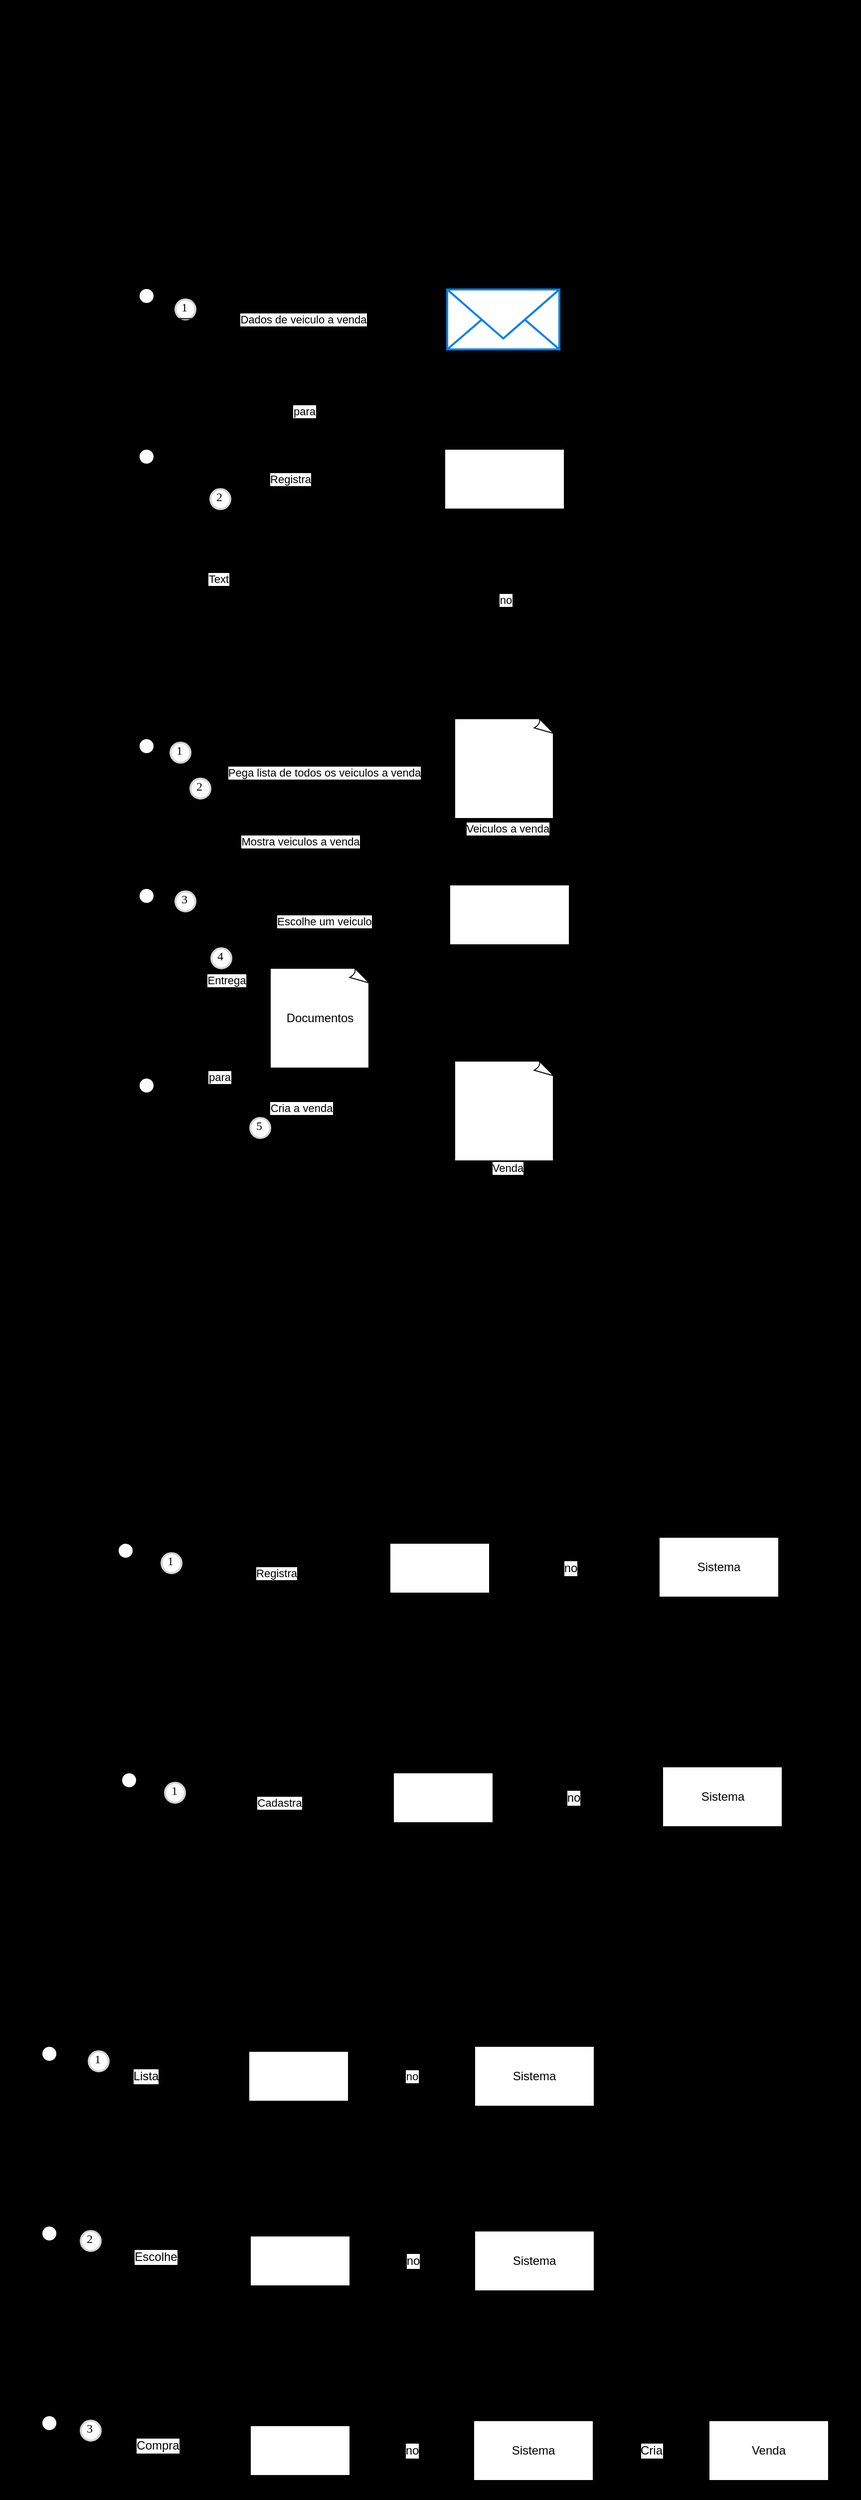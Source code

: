 <mxfile>
    <diagram id="TOWprPbEWLXmO6JBpuIp" name="Page-1">
        <mxGraphModel dx="2246" dy="1574" grid="1" gridSize="10" guides="1" tooltips="1" connect="1" arrows="1" fold="1" page="1" pageScale="1" pageWidth="850" pageHeight="1100" background="#000000" math="0" shadow="0">
            <root>
                <mxCell id="0"/>
                <mxCell id="1" parent="0"/>
                <mxCell id="176" value="&lt;font style=&quot;font-size: 36px;&quot;&gt;&lt;b&gt;2. Venda do Veiculo&lt;/b&gt;&lt;/font&gt;" style="text;html=1;align=center;verticalAlign=middle;resizable=0;points=[];autosize=1;strokeColor=none;fillColor=none;" parent="1" vertex="1">
                    <mxGeometry y="151" width="360" height="60" as="geometry"/>
                </mxCell>
                <mxCell id="204" style="edgeStyle=none;html=1;fontSize=12;entryX=0;entryY=0.5;entryDx=0;entryDy=0;" parent="1" source="27" target="143" edge="1">
                    <mxGeometry relative="1" as="geometry">
                        <mxPoint x="203.5" y="1665" as="targetPoint"/>
                    </mxGeometry>
                </mxCell>
                <mxCell id="206" value="Lista" style="edgeLabel;html=1;align=center;verticalAlign=middle;resizable=0;points=[];fontSize=12;" parent="204" vertex="1" connectable="0">
                    <mxGeometry x="-0.374" y="-2" relative="1" as="geometry">
                        <mxPoint x="23" y="-2" as="offset"/>
                    </mxGeometry>
                </mxCell>
                <mxCell id="27" value="Cliente" style="shape=umlActor;verticalLabelPosition=bottom;verticalAlign=top;html=1;outlineConnect=0;" parent="1" vertex="1">
                    <mxGeometry x="23.5" y="1630" width="30" height="60" as="geometry"/>
                </mxCell>
                <mxCell id="49" style="edgeStyle=none;html=1;entryX=0;entryY=0.5;entryDx=0;entryDy=0;entryPerimeter=0;" parent="1" source="51" target="62" edge="1">
                    <mxGeometry relative="1" as="geometry">
                        <mxPoint x="440" y="350" as="targetPoint"/>
                    </mxGeometry>
                </mxCell>
                <mxCell id="61" value="Pega lista de todos os veiculos a venda" style="edgeLabel;html=1;align=center;verticalAlign=middle;resizable=0;points=[];" parent="49" vertex="1" connectable="0">
                    <mxGeometry x="0.109" y="-4" relative="1" as="geometry">
                        <mxPoint as="offset"/>
                    </mxGeometry>
                </mxCell>
                <mxCell id="63" value="Veiculos a venda" style="edgeLabel;html=1;align=center;verticalAlign=middle;resizable=0;points=[];" parent="49" vertex="1" connectable="0">
                    <mxGeometry x="0.109" y="-4" relative="1" as="geometry">
                        <mxPoint x="184" y="56" as="offset"/>
                    </mxGeometry>
                </mxCell>
                <mxCell id="86" value="Venda" style="edgeLabel;html=1;align=center;verticalAlign=middle;resizable=0;points=[];" parent="49" vertex="1" connectable="0">
                    <mxGeometry x="0.109" y="-4" relative="1" as="geometry">
                        <mxPoint x="184" y="396" as="offset"/>
                    </mxGeometry>
                </mxCell>
                <mxCell id="79" style="edgeStyle=none;html=1;entryX=0.015;entryY=0.5;entryDx=0;entryDy=0;entryPerimeter=0;" parent="1" source="51" edge="1">
                    <mxGeometry relative="1" as="geometry">
                        <mxPoint x="441.5" y="496.5" as="targetPoint"/>
                    </mxGeometry>
                </mxCell>
                <mxCell id="80" value="Mostra veiculos a venda" style="edgeLabel;html=1;align=center;verticalAlign=middle;resizable=0;points=[];" parent="79" vertex="1" connectable="0">
                    <mxGeometry x="-0.066" relative="1" as="geometry">
                        <mxPoint x="3" as="offset"/>
                    </mxGeometry>
                </mxCell>
                <mxCell id="51" value="Vendedor" style="shape=umlActor;verticalLabelPosition=bottom;verticalAlign=top;html=1;outlineConnect=0;" parent="1" vertex="1">
                    <mxGeometry x="121" y="320" width="30" height="60" as="geometry"/>
                </mxCell>
                <mxCell id="58" value="1" style="ellipse;whiteSpace=wrap;html=1;aspect=fixed;strokeWidth=2;fontFamily=Tahoma;spacingBottom=4;spacingRight=2;strokeColor=#d3d3d3;" parent="1" vertex="1">
                    <mxGeometry x="160" y="324" width="20" height="20" as="geometry"/>
                </mxCell>
                <mxCell id="62" value="" style="whiteSpace=wrap;html=1;shape=mxgraph.basic.document" parent="1" vertex="1">
                    <mxGeometry x="445" y="300" width="100" height="100" as="geometry"/>
                </mxCell>
                <mxCell id="95" style="edgeStyle=none;html=1;entryX=0;entryY=0.5;entryDx=0;entryDy=0;entryPerimeter=0;" parent="1" source="65" target="94" edge="1">
                    <mxGeometry relative="1" as="geometry"/>
                </mxCell>
                <mxCell id="99" value="Entrega" style="edgeLabel;html=1;align=center;verticalAlign=middle;resizable=0;points=[];" parent="95" vertex="1" connectable="0">
                    <mxGeometry x="0.173" y="1" relative="1" as="geometry">
                        <mxPoint y="-1" as="offset"/>
                    </mxGeometry>
                </mxCell>
                <mxCell id="65" value="Cliente" style="shape=umlActor;verticalLabelPosition=bottom;verticalAlign=top;html=1;outlineConnect=0;" parent="1" vertex="1">
                    <mxGeometry x="121" y="470" width="30" height="60" as="geometry"/>
                </mxCell>
                <mxCell id="71" style="edgeStyle=none;html=1;" parent="1" edge="1">
                    <mxGeometry relative="1" as="geometry">
                        <mxPoint x="156" y="499" as="sourcePoint"/>
                        <mxPoint x="440" y="499" as="targetPoint"/>
                    </mxGeometry>
                </mxCell>
                <mxCell id="72" value="Escolhe um veiculo" style="edgeLabel;html=1;align=center;verticalAlign=middle;resizable=0;points=[];" parent="71" vertex="1" connectable="0">
                    <mxGeometry x="0.109" y="-4" relative="1" as="geometry">
                        <mxPoint as="offset"/>
                    </mxGeometry>
                </mxCell>
                <mxCell id="74" value="3" style="ellipse;whiteSpace=wrap;html=1;aspect=fixed;strokeWidth=2;fontFamily=Tahoma;spacingBottom=4;spacingRight=2;strokeColor=#d3d3d3;" parent="1" vertex="1">
                    <mxGeometry x="165" y="473" width="20" height="20" as="geometry"/>
                </mxCell>
                <mxCell id="75" value="" style="group" parent="1" vertex="1" connectable="0">
                    <mxGeometry x="440" y="486.5" width="120" height="63.5" as="geometry"/>
                </mxCell>
                <mxCell id="77" value="Veiculo" style="text;html=1;strokeColor=none;fillColor=none;align=center;verticalAlign=middle;whiteSpace=wrap;rounded=0;" parent="75" vertex="1">
                    <mxGeometry x="10" y="33.5" width="100" height="30" as="geometry"/>
                </mxCell>
                <mxCell id="140" value="" style="rounded=0;whiteSpace=wrap;html=1;" parent="75" vertex="1">
                    <mxGeometry y="-20" width="120" height="60" as="geometry"/>
                </mxCell>
                <mxCell id="81" value="2" style="ellipse;whiteSpace=wrap;html=1;aspect=fixed;strokeWidth=2;fontFamily=Tahoma;spacingBottom=4;spacingRight=2;strokeColor=#d3d3d3;" parent="1" vertex="1">
                    <mxGeometry x="180" y="360" width="20" height="20" as="geometry"/>
                </mxCell>
                <mxCell id="88" style="edgeStyle=none;html=1;entryX=0;entryY=0.5;entryDx=0;entryDy=0;entryPerimeter=0;" parent="1" source="82" edge="1">
                    <mxGeometry relative="1" as="geometry">
                        <mxPoint x="445" y="690" as="targetPoint"/>
                    </mxGeometry>
                </mxCell>
                <mxCell id="89" value="Cria a venda" style="edgeLabel;html=1;align=center;verticalAlign=middle;resizable=0;points=[];" parent="88" vertex="1" connectable="0">
                    <mxGeometry x="-0.134" y="2" relative="1" as="geometry">
                        <mxPoint x="12" y="2" as="offset"/>
                    </mxGeometry>
                </mxCell>
                <mxCell id="82" value="Vendedor" style="shape=umlActor;verticalLabelPosition=bottom;verticalAlign=top;html=1;outlineConnect=0;" parent="1" vertex="1">
                    <mxGeometry x="121" y="660" width="30" height="60" as="geometry"/>
                </mxCell>
                <mxCell id="83" value="5" style="ellipse;whiteSpace=wrap;html=1;aspect=fixed;strokeWidth=2;fontFamily=Tahoma;spacingBottom=4;spacingRight=2;strokeColor=#d3d3d3;" parent="1" vertex="1">
                    <mxGeometry x="240" y="700" width="20" height="20" as="geometry"/>
                </mxCell>
                <mxCell id="85" value="" style="whiteSpace=wrap;html=1;shape=mxgraph.basic.document" parent="1" vertex="1">
                    <mxGeometry x="445" y="643" width="100" height="100" as="geometry"/>
                </mxCell>
                <mxCell id="96" style="edgeStyle=none;html=1;" parent="1" source="94" edge="1">
                    <mxGeometry relative="1" as="geometry">
                        <mxPoint x="150" y="690" as="targetPoint"/>
                    </mxGeometry>
                </mxCell>
                <mxCell id="100" value="para" style="edgeLabel;html=1;align=center;verticalAlign=middle;resizable=0;points=[];" parent="96" vertex="1" connectable="0">
                    <mxGeometry x="-0.307" y="-2" relative="1" as="geometry">
                        <mxPoint x="-12" y="11" as="offset"/>
                    </mxGeometry>
                </mxCell>
                <mxCell id="94" value="Documentos" style="whiteSpace=wrap;html=1;shape=mxgraph.basic.document" parent="1" vertex="1">
                    <mxGeometry x="260" y="550" width="100" height="100" as="geometry"/>
                </mxCell>
                <mxCell id="97" value="4" style="ellipse;whiteSpace=wrap;html=1;aspect=fixed;strokeWidth=2;fontFamily=Tahoma;spacingBottom=4;spacingRight=2;strokeColor=#d3d3d3;" parent="1" vertex="1">
                    <mxGeometry x="201" y="530" width="20" height="20" as="geometry"/>
                </mxCell>
                <mxCell id="102" value="" style="strokeWidth=2;html=1;shape=mxgraph.flowchart.annotation_2;align=left;labelPosition=right;pointerEvents=1;" parent="1" vertex="1">
                    <mxGeometry x="545" y="300" width="50" height="100" as="geometry"/>
                </mxCell>
                <mxCell id="104" value="É uma grande lista com os dados de todos os veiculos a venda" style="text;html=1;strokeColor=none;fillColor=none;align=center;verticalAlign=middle;whiteSpace=wrap;rounded=0;" parent="1" vertex="1">
                    <mxGeometry x="580" y="300" width="150" height="100" as="geometry"/>
                </mxCell>
                <mxCell id="105" value="" style="strokeWidth=2;html=1;shape=mxgraph.flowchart.annotation_2;align=left;labelPosition=right;pointerEvents=1;" parent="1" vertex="1">
                    <mxGeometry x="545" y="643" width="50" height="100" as="geometry"/>
                </mxCell>
                <mxCell id="106" value="É um documento com todas as informacoes a respeito da venda, dados do cliente e do veiculo." style="text;html=1;strokeColor=none;fillColor=none;align=center;verticalAlign=middle;whiteSpace=wrap;rounded=0;" parent="1" vertex="1">
                    <mxGeometry x="570" y="643" width="150" height="100" as="geometry"/>
                </mxCell>
                <mxCell id="109" value="&lt;font style=&quot;font-size: 48px;&quot;&gt;Dominio Puro&lt;/font&gt;" style="text;html=1;strokeColor=none;fillColor=none;align=center;verticalAlign=middle;whiteSpace=wrap;rounded=0;" parent="1" vertex="1">
                    <mxGeometry x="121" y="-420" width="635" height="170" as="geometry"/>
                </mxCell>
                <mxCell id="111" value="Sistema" style="rounded=0;whiteSpace=wrap;html=1;" parent="1" vertex="1">
                    <mxGeometry x="465" y="1630" width="120" height="60" as="geometry"/>
                </mxCell>
                <mxCell id="141" value="" style="group" parent="1" vertex="1" connectable="0">
                    <mxGeometry x="228.5" y="1645" width="120" height="63.5" as="geometry"/>
                </mxCell>
                <mxCell id="142" value="Veiculo" style="text;html=1;strokeColor=none;fillColor=none;align=center;verticalAlign=middle;whiteSpace=wrap;rounded=0;" parent="141" vertex="1">
                    <mxGeometry x="10" y="33.5" width="100" height="30" as="geometry"/>
                </mxCell>
                <mxCell id="143" value="" style="rounded=0;whiteSpace=wrap;html=1;" parent="141" vertex="1">
                    <mxGeometry x="10" y="-10" width="100" height="50" as="geometry"/>
                </mxCell>
                <mxCell id="149" style="edgeStyle=none;html=1;entryX=0;entryY=0.5;entryDx=0;entryDy=0;" parent="1" source="144" target="148" edge="1">
                    <mxGeometry relative="1" as="geometry"/>
                </mxCell>
                <mxCell id="151" value="Registra" style="edgeLabel;html=1;align=center;verticalAlign=middle;resizable=0;points=[];" parent="149" vertex="1" connectable="0">
                    <mxGeometry x="-0.204" y="1" relative="1" as="geometry">
                        <mxPoint x="16" y="1" as="offset"/>
                    </mxGeometry>
                </mxCell>
                <mxCell id="144" value="Operador 2" style="shape=umlActor;verticalLabelPosition=bottom;verticalAlign=top;html=1;outlineConnect=0;" parent="1" vertex="1">
                    <mxGeometry x="121" y="30" width="30" height="60" as="geometry"/>
                </mxCell>
                <mxCell id="146" value="" style="group" parent="1" vertex="1" connectable="0">
                    <mxGeometry x="435" y="50" width="120" height="63.5" as="geometry"/>
                </mxCell>
                <mxCell id="147" value="Veiculo" style="text;html=1;strokeColor=none;fillColor=none;align=center;verticalAlign=middle;whiteSpace=wrap;rounded=0;" parent="146" vertex="1">
                    <mxGeometry x="10" y="33.5" width="100" height="30" as="geometry"/>
                </mxCell>
                <mxCell id="148" value="" style="rounded=0;whiteSpace=wrap;html=1;" parent="146" vertex="1">
                    <mxGeometry y="-20" width="120" height="60" as="geometry"/>
                </mxCell>
                <mxCell id="150" style="edgeStyle=none;html=1;exitX=0.5;exitY=1;exitDx=0;exitDy=0;entryX=0.5;entryY=0;entryDx=0;entryDy=0;entryPerimeter=0;" parent="1" source="147" target="62" edge="1">
                    <mxGeometry relative="1" as="geometry"/>
                </mxCell>
                <mxCell id="152" value="no" style="edgeLabel;html=1;align=center;verticalAlign=middle;resizable=0;points=[];" parent="150" vertex="1" connectable="0">
                    <mxGeometry x="-0.281" y="1" relative="1" as="geometry">
                        <mxPoint as="offset"/>
                    </mxGeometry>
                </mxCell>
                <mxCell id="153" value="1" style="ellipse;whiteSpace=wrap;html=1;aspect=fixed;strokeWidth=2;fontFamily=Tahoma;spacingBottom=4;spacingRight=2;strokeColor=#d3d3d3;" parent="1" vertex="1">
                    <mxGeometry x="165" y="-120" width="20" height="20" as="geometry"/>
                </mxCell>
                <mxCell id="155" value="" style="endArrow=none;dashed=1;html=1;" parent="1" edge="1">
                    <mxGeometry width="50" height="50" relative="1" as="geometry">
                        <mxPoint y="150" as="sourcePoint"/>
                        <mxPoint x="850" y="150" as="targetPoint"/>
                    </mxGeometry>
                </mxCell>
                <mxCell id="269" value="Text" style="edgeLabel;html=1;align=center;verticalAlign=middle;resizable=0;points=[];" vertex="1" connectable="0" parent="155">
                    <mxGeometry x="-0.514" y="-10" relative="1" as="geometry">
                        <mxPoint x="1" as="offset"/>
                    </mxGeometry>
                </mxCell>
                <mxCell id="160" value="" style="group" parent="1" vertex="1" connectable="0">
                    <mxGeometry x="437.5" y="-130" width="112.5" height="90" as="geometry"/>
                </mxCell>
                <mxCell id="158" value="" style="html=1;verticalLabelPosition=bottom;align=center;labelBackgroundColor=#ffffff;verticalAlign=top;strokeWidth=2;strokeColor=#0080F0;shadow=0;dashed=0;shape=mxgraph.ios7.icons.mail;" parent="160" vertex="1">
                    <mxGeometry width="112.5" height="60" as="geometry"/>
                </mxCell>
                <mxCell id="159" value="Email" style="text;html=1;strokeColor=none;fillColor=none;align=center;verticalAlign=middle;whiteSpace=wrap;rounded=0;" parent="160" vertex="1">
                    <mxGeometry x="29.25" y="60" width="54" height="30" as="geometry"/>
                </mxCell>
                <mxCell id="162" value="para" style="edgeStyle=none;html=1;" parent="1" edge="1">
                    <mxGeometry relative="1" as="geometry">
                        <mxPoint x="436.5" y="-71.875" as="sourcePoint"/>
                        <mxPoint x="150" y="53.598" as="targetPoint"/>
                        <Array as="points">
                            <mxPoint x="299" y="-10"/>
                        </Array>
                    </mxGeometry>
                </mxCell>
                <mxCell id="164" value="2" style="ellipse;whiteSpace=wrap;html=1;aspect=fixed;strokeWidth=2;fontFamily=Tahoma;spacingBottom=4;spacingRight=2;strokeColor=#d3d3d3;" parent="1" vertex="1">
                    <mxGeometry x="200" y="70" width="20" height="20" as="geometry"/>
                </mxCell>
                <mxCell id="170" value="Dados de veiculo a venda" style="edgeStyle=none;html=1;entryX=-0.013;entryY=0.508;entryDx=0;entryDy=0;entryPerimeter=0;" parent="1" source="169" target="158" edge="1">
                    <mxGeometry relative="1" as="geometry"/>
                </mxCell>
                <mxCell id="169" value="Operador 1" style="shape=umlActor;verticalLabelPosition=bottom;verticalAlign=top;html=1;outlineConnect=0;" parent="1" vertex="1">
                    <mxGeometry x="121" y="-131" width="30" height="60" as="geometry"/>
                </mxCell>
                <mxCell id="178" value="" style="endArrow=none;dashed=1;html=1;" parent="1" edge="1">
                    <mxGeometry width="50" height="50" relative="1" as="geometry">
                        <mxPoint y="-238" as="sourcePoint"/>
                        <mxPoint x="850" y="-238" as="targetPoint"/>
                    </mxGeometry>
                </mxCell>
                <mxCell id="180" value="&lt;font style=&quot;font-size: 36px;&quot;&gt;&lt;b&gt;1. Registro do veiculo&lt;/b&gt;&lt;/font&gt;" style="text;html=1;align=center;verticalAlign=middle;resizable=0;points=[];autosize=1;strokeColor=none;fillColor=none;" parent="1" vertex="1">
                    <mxGeometry y="-240" width="400" height="60" as="geometry"/>
                </mxCell>
                <mxCell id="182" value="" style="endArrow=none;dashed=1;html=1;" parent="1" edge="1">
                    <mxGeometry width="50" height="50" relative="1" as="geometry">
                        <mxPoint y="820" as="sourcePoint"/>
                        <mxPoint x="850" y="820" as="targetPoint"/>
                    </mxGeometry>
                </mxCell>
                <mxCell id="185" value="" style="endArrow=none;dashed=1;html=1;" parent="1" edge="1">
                    <mxGeometry width="50" height="50" relative="1" as="geometry">
                        <mxPoint y="943" as="sourcePoint"/>
                        <mxPoint x="850" y="943" as="targetPoint"/>
                    </mxGeometry>
                </mxCell>
                <mxCell id="186" value="&lt;b style=&quot;font-size: 36px;&quot;&gt;1. Registro do veiculo&lt;/b&gt;" style="text;html=1;align=center;verticalAlign=middle;resizable=0;points=[];autosize=1;strokeColor=none;fillColor=none;" parent="1" vertex="1">
                    <mxGeometry y="941" width="400" height="60" as="geometry"/>
                </mxCell>
                <mxCell id="187" value="Operador" style="shape=umlActor;verticalLabelPosition=bottom;verticalAlign=top;html=1;outlineConnect=0;" parent="1" vertex="1">
                    <mxGeometry x="100" y="1126" width="30" height="60" as="geometry"/>
                </mxCell>
                <mxCell id="188" style="edgeStyle=none;html=1;" parent="1" edge="1">
                    <mxGeometry relative="1" as="geometry">
                        <mxPoint x="380" y="1156" as="targetPoint"/>
                        <mxPoint x="130.0" y="1155.996" as="sourcePoint"/>
                    </mxGeometry>
                </mxCell>
                <mxCell id="189" value="Registra" style="edgeLabel;html=1;align=center;verticalAlign=middle;resizable=0;points=[];" parent="188" vertex="1" connectable="0">
                    <mxGeometry x="0.349" y="3" relative="1" as="geometry">
                        <mxPoint x="-33" y="3" as="offset"/>
                    </mxGeometry>
                </mxCell>
                <mxCell id="190" value="" style="group" parent="1" vertex="1" connectable="0">
                    <mxGeometry x="370" y="1136" width="120" height="63.5" as="geometry"/>
                </mxCell>
                <mxCell id="191" value="Veiculo" style="text;html=1;strokeColor=none;fillColor=none;align=center;verticalAlign=middle;whiteSpace=wrap;rounded=0;" parent="190" vertex="1">
                    <mxGeometry x="10" y="33.5" width="100" height="30" as="geometry"/>
                </mxCell>
                <mxCell id="192" value="" style="rounded=0;whiteSpace=wrap;html=1;" parent="190" vertex="1">
                    <mxGeometry x="10" y="-10" width="100" height="50" as="geometry"/>
                </mxCell>
                <mxCell id="193" value="1" style="ellipse;whiteSpace=wrap;html=1;aspect=fixed;strokeWidth=2;fontFamily=Tahoma;spacingBottom=4;spacingRight=2;strokeColor=#d3d3d3;" parent="1" vertex="1">
                    <mxGeometry x="151" y="1136" width="20" height="20" as="geometry"/>
                </mxCell>
                <mxCell id="194" value="Sistema" style="rounded=0;whiteSpace=wrap;html=1;" parent="1" vertex="1">
                    <mxGeometry x="650" y="1120" width="120" height="60" as="geometry"/>
                </mxCell>
                <mxCell id="197" style="edgeStyle=none;html=1;entryX=0;entryY=0.5;entryDx=0;entryDy=0;fontSize=12;" parent="1" source="192" target="194" edge="1">
                    <mxGeometry relative="1" as="geometry"/>
                </mxCell>
                <mxCell id="198" value="no" style="edgeLabel;html=1;align=center;verticalAlign=middle;resizable=0;points=[];fontSize=12;" parent="197" vertex="1" connectable="0">
                    <mxGeometry x="-0.334" y="-3" relative="1" as="geometry">
                        <mxPoint x="24" y="-3" as="offset"/>
                    </mxGeometry>
                </mxCell>
                <mxCell id="199" value="&lt;b style=&quot;font-size: 36px;&quot;&gt;2. Venda do Veiculo&lt;/b&gt;" style="text;html=1;align=center;verticalAlign=middle;resizable=0;points=[];autosize=1;strokeColor=none;fillColor=none;" parent="1" vertex="1">
                    <mxGeometry x="4" y="1500" width="360" height="60" as="geometry"/>
                </mxCell>
                <mxCell id="200" value="" style="endArrow=none;dashed=1;html=1;" parent="1" edge="1">
                    <mxGeometry width="50" height="50" relative="1" as="geometry">
                        <mxPoint x="-10" y="1500" as="sourcePoint"/>
                        <mxPoint x="840" y="1500" as="targetPoint"/>
                    </mxGeometry>
                </mxCell>
                <mxCell id="214" value="&lt;font style=&quot;font-size: 48px;&quot;&gt;Dominio digitalizado&lt;/font&gt;" style="text;html=1;strokeColor=none;fillColor=none;align=center;verticalAlign=middle;whiteSpace=wrap;rounded=0;" parent="1" vertex="1">
                    <mxGeometry x="108" y="790" width="635" height="170" as="geometry"/>
                </mxCell>
                <mxCell id="234" value="Escolhe" style="edgeStyle=none;html=1;fontSize=12;entryX=0;entryY=0.428;entryDx=0;entryDy=0;entryPerimeter=0;" parent="1" edge="1">
                    <mxGeometry relative="1" as="geometry">
                        <mxPoint x="240" y="1841.4" as="targetPoint"/>
                        <mxPoint x="50" y="1841" as="sourcePoint"/>
                    </mxGeometry>
                </mxCell>
                <mxCell id="233" value="Cliente" style="shape=umlActor;verticalLabelPosition=bottom;verticalAlign=top;html=1;outlineConnect=0;" parent="1" vertex="1">
                    <mxGeometry x="23.5" y="1810" width="30" height="60" as="geometry"/>
                </mxCell>
                <mxCell id="236" value="Compra" style="edgeStyle=none;html=1;fontSize=12;" parent="1" source="235" edge="1">
                    <mxGeometry relative="1" as="geometry">
                        <mxPoint x="240" y="2030" as="targetPoint"/>
                    </mxGeometry>
                </mxCell>
                <mxCell id="235" value="Cliente" style="shape=umlActor;verticalLabelPosition=bottom;verticalAlign=top;html=1;outlineConnect=0;" parent="1" vertex="1">
                    <mxGeometry x="23.5" y="2000" width="30" height="60" as="geometry"/>
                </mxCell>
                <mxCell id="237" value="1" style="ellipse;whiteSpace=wrap;html=1;aspect=fixed;strokeWidth=2;fontFamily=Tahoma;spacingBottom=4;spacingRight=2;strokeColor=#d3d3d3;" parent="1" vertex="1">
                    <mxGeometry x="78" y="1635" width="20" height="20" as="geometry"/>
                </mxCell>
                <mxCell id="238" value="2" style="ellipse;whiteSpace=wrap;html=1;aspect=fixed;strokeWidth=2;fontFamily=Tahoma;spacingBottom=4;spacingRight=2;strokeColor=#d3d3d3;" parent="1" vertex="1">
                    <mxGeometry x="70" y="1815" width="20" height="20" as="geometry"/>
                </mxCell>
                <mxCell id="239" value="3" style="ellipse;whiteSpace=wrap;html=1;aspect=fixed;strokeWidth=2;fontFamily=Tahoma;spacingBottom=4;spacingRight=2;strokeColor=#d3d3d3;" parent="1" vertex="1">
                    <mxGeometry x="70" y="2005" width="20" height="20" as="geometry"/>
                </mxCell>
                <mxCell id="241" value="" style="group" parent="1" vertex="1" connectable="0">
                    <mxGeometry x="230" y="1830" width="120" height="63.5" as="geometry"/>
                </mxCell>
                <mxCell id="242" value="Veiculo" style="text;html=1;strokeColor=none;fillColor=none;align=center;verticalAlign=middle;whiteSpace=wrap;rounded=0;" parent="241" vertex="1">
                    <mxGeometry x="10" y="33.5" width="100" height="30" as="geometry"/>
                </mxCell>
                <mxCell id="243" value="" style="rounded=0;whiteSpace=wrap;html=1;" parent="241" vertex="1">
                    <mxGeometry x="10" y="-10" width="100" height="50" as="geometry"/>
                </mxCell>
                <mxCell id="244" value="" style="group" parent="1" vertex="1" connectable="0">
                    <mxGeometry x="230" y="2020" width="120" height="63.5" as="geometry"/>
                </mxCell>
                <mxCell id="245" value="Veiculo" style="text;html=1;strokeColor=none;fillColor=none;align=center;verticalAlign=middle;whiteSpace=wrap;rounded=0;" parent="244" vertex="1">
                    <mxGeometry x="10" y="33.5" width="100" height="30" as="geometry"/>
                </mxCell>
                <mxCell id="246" value="" style="rounded=0;whiteSpace=wrap;html=1;" parent="244" vertex="1">
                    <mxGeometry x="10" y="-10" width="100" height="50" as="geometry"/>
                </mxCell>
                <mxCell id="247" value="Sistema" style="rounded=0;whiteSpace=wrap;html=1;" parent="1" vertex="1">
                    <mxGeometry x="465" y="1815" width="120" height="60" as="geometry"/>
                </mxCell>
                <mxCell id="253" value="Cria" style="edgeStyle=none;html=1;fontSize=12;" parent="1" source="248" edge="1">
                    <mxGeometry relative="1" as="geometry">
                        <mxPoint x="700" y="2035" as="targetPoint"/>
                    </mxGeometry>
                </mxCell>
                <mxCell id="248" value="Sistema" style="rounded=0;whiteSpace=wrap;html=1;" parent="1" vertex="1">
                    <mxGeometry x="464" y="2005" width="120" height="60" as="geometry"/>
                </mxCell>
                <mxCell id="251" value="no" style="edgeStyle=none;html=1;entryX=0;entryY=0.5;entryDx=0;entryDy=0;fontSize=12;" parent="1" source="243" target="247" edge="1">
                    <mxGeometry relative="1" as="geometry"/>
                </mxCell>
                <mxCell id="252" value="no" style="edgeStyle=none;html=1;entryX=0;entryY=0.5;entryDx=0;entryDy=0;fontSize=12;" parent="1" source="246" target="248" edge="1">
                    <mxGeometry relative="1" as="geometry"/>
                </mxCell>
                <mxCell id="255" value="Venda" style="rounded=0;whiteSpace=wrap;html=1;" parent="1" vertex="1">
                    <mxGeometry x="700" y="2005" width="120" height="60" as="geometry"/>
                </mxCell>
                <mxCell id="257" value="" style="endArrow=none;dashed=1;html=1;" edge="1" parent="1">
                    <mxGeometry width="50" height="50" relative="1" as="geometry">
                        <mxPoint y="1222" as="sourcePoint"/>
                        <mxPoint x="850" y="1222" as="targetPoint"/>
                    </mxGeometry>
                </mxCell>
                <mxCell id="258" value="&lt;font style=&quot;font-size: 36px;&quot;&gt;&lt;b&gt;1.1 Cadastro do cliente&lt;/b&gt;&lt;/font&gt;" style="text;html=1;align=center;verticalAlign=middle;resizable=0;points=[];autosize=1;strokeColor=none;fillColor=none;" vertex="1" parent="1">
                    <mxGeometry x="-10" y="1220" width="420" height="60" as="geometry"/>
                </mxCell>
                <mxCell id="259" value="Cliente" style="shape=umlActor;verticalLabelPosition=bottom;verticalAlign=top;html=1;outlineConnect=0;" vertex="1" parent="1">
                    <mxGeometry x="103.5" y="1356" width="30" height="60" as="geometry"/>
                </mxCell>
                <mxCell id="260" style="edgeStyle=none;html=1;" edge="1" parent="1">
                    <mxGeometry relative="1" as="geometry">
                        <mxPoint x="383.5" y="1386" as="targetPoint"/>
                        <mxPoint x="133.5" y="1385.996" as="sourcePoint"/>
                    </mxGeometry>
                </mxCell>
                <mxCell id="261" value="Cadastra" style="edgeLabel;html=1;align=center;verticalAlign=middle;resizable=0;points=[];" vertex="1" connectable="0" parent="260">
                    <mxGeometry x="0.349" y="3" relative="1" as="geometry">
                        <mxPoint x="-33" y="3" as="offset"/>
                    </mxGeometry>
                </mxCell>
                <mxCell id="262" value="" style="group" vertex="1" connectable="0" parent="1">
                    <mxGeometry x="373.5" y="1366" width="120" height="63.5" as="geometry"/>
                </mxCell>
                <mxCell id="263" value="Cliente" style="text;html=1;strokeColor=none;fillColor=none;align=center;verticalAlign=middle;whiteSpace=wrap;rounded=0;" vertex="1" parent="262">
                    <mxGeometry x="10" y="33.5" width="100" height="30" as="geometry"/>
                </mxCell>
                <mxCell id="264" value="" style="rounded=0;whiteSpace=wrap;html=1;" vertex="1" parent="262">
                    <mxGeometry x="10" y="-10" width="100" height="50" as="geometry"/>
                </mxCell>
                <mxCell id="265" value="1" style="ellipse;whiteSpace=wrap;html=1;aspect=fixed;strokeWidth=2;fontFamily=Tahoma;spacingBottom=4;spacingRight=2;strokeColor=#d3d3d3;" vertex="1" parent="1">
                    <mxGeometry x="154.5" y="1366" width="20" height="20" as="geometry"/>
                </mxCell>
                <mxCell id="266" value="Sistema" style="rounded=0;whiteSpace=wrap;html=1;" vertex="1" parent="1">
                    <mxGeometry x="653.5" y="1350" width="120" height="60" as="geometry"/>
                </mxCell>
                <mxCell id="267" style="edgeStyle=none;html=1;entryX=0;entryY=0.5;entryDx=0;entryDy=0;fontSize=12;" edge="1" source="264" target="266" parent="1">
                    <mxGeometry relative="1" as="geometry"/>
                </mxCell>
                <mxCell id="268" value="no" style="edgeLabel;html=1;align=center;verticalAlign=middle;resizable=0;points=[];fontSize=12;" vertex="1" connectable="0" parent="267">
                    <mxGeometry x="-0.334" y="-3" relative="1" as="geometry">
                        <mxPoint x="24" y="-3" as="offset"/>
                    </mxGeometry>
                </mxCell>
                <mxCell id="270" value="no" style="edgeStyle=none;html=1;entryX=0;entryY=0.5;entryDx=0;entryDy=0;" edge="1" parent="1" source="143" target="111">
                    <mxGeometry relative="1" as="geometry"/>
                </mxCell>
            </root>
        </mxGraphModel>
    </diagram>
</mxfile>